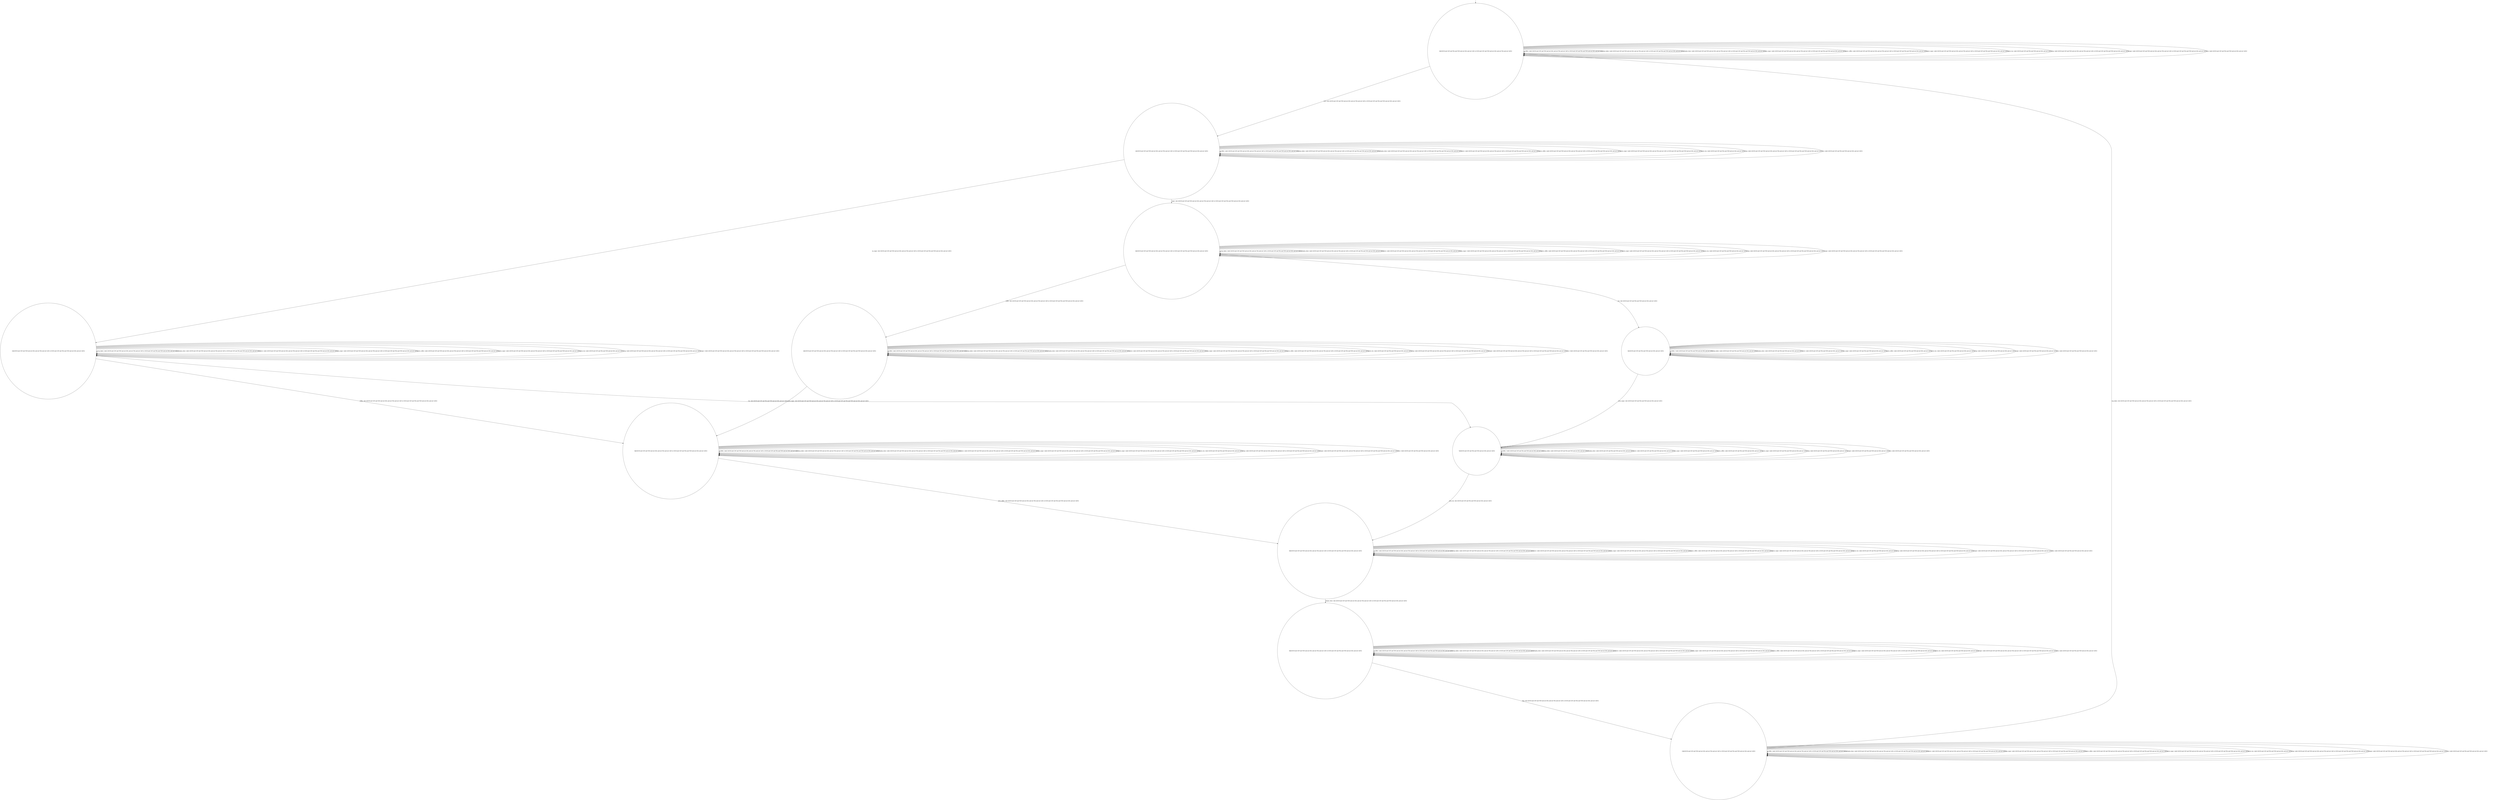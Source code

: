 digraph g {
	edge [lblstyle="above, sloped"];
	s0 [shape="circle" label="0@[((EUR and COF and TEA and TON and not DOL and not CAP) or (EUR and COF and TON and not DOL and not TEA and not CAP))]"];
	s1 [shape="circle" label="1@[((EUR and COF and TON and not DOL and not TEA and not CAP) or (EUR and COF and TEA and TON and not DOL and not CAP))]"];
	s2 [shape="circle" label="2@[((EUR and COF and TON and not DOL and not TEA and not CAP) or (EUR and COF and TEA and TON and not DOL and not CAP))]"];
	s3 [shape="circle" label="3@[((EUR and COF and TON and not DOL and not TEA and not CAP) or (EUR and COF and TEA and TON and not DOL and not CAP))]"];
	s4 [shape="circle" label="4@[((EUR and COF and TON and not DOL and not TEA and not CAP) or (EUR and COF and TEA and TON and not DOL and not CAP))]"];
	s5 [shape="circle" label="5@[((EUR and COF and TEA and TON and not DOL and not CAP))]"];
	s6 [shape="circle" label="6@[((EUR and COF and TON and not DOL and not TEA and not CAP) or (EUR and COF and TEA and TON and not DOL and not CAP))]"];
	s7 [shape="circle" label="7@[((EUR and COF and TEA and TON and not DOL and not CAP))]"];
	s8 [shape="circle" label="8@[((EUR and COF and TON and not DOL and not TEA and not CAP) or (EUR and COF and TEA and TON and not DOL and not CAP))]"];
	s9 [shape="circle" label="9@[((EUR and COF and TON and not DOL and not TEA and not CAP) or (EUR and COF and TEA and TON and not DOL and not CAP))]"];
	s10 [shape="circle" label="10@[((EUR and COF and TON and not DOL and not TEA and not CAP) or (EUR and COF and TEA and TON and not DOL and not CAP))]"];
	s0 -> s0 [label="coffee / nok() [((EUR and COF and TON and not DOL and not TEA and not CAP) or (EUR and COF and TEA and TON and not DOL and not CAP))]"];
	s0 -> s0 [label="cup_taken / nok() [((EUR and COF and TON and not DOL and not TEA and not CAP) or (EUR and COF and TEA and TON and not DOL and not CAP))]"];
	s0 -> s0 [label="display_done / nok() [((EUR and COF and TON and not DOL and not TEA and not CAP) or (EUR and COF and TEA and TON and not DOL and not CAP))]"];
	s0 -> s1 [label="euro / ok() [((EUR and COF and TON and not DOL and not TEA and not CAP) or (EUR and COF and TEA and TON and not DOL and not CAP))]"];
	s0 -> s0 [label="no_sugar / nok() [((EUR and COF and TON and not DOL and not TEA and not CAP) or (EUR and COF and TEA and TON and not DOL and not CAP))]"];
	s0 -> s0 [label="pour_coffee / nok() [((EUR and COF and TON and not DOL and not TEA and not CAP) or (EUR and COF and TEA and TON and not DOL and not CAP))]"];
	s0 -> s0 [label="pour_sugar / nok() [((EUR and COF and TON and not DOL and not TEA and not CAP) or (EUR and COF and TEA and TON and not DOL and not CAP))]"];
	s0 -> s0 [label="pour_tea / nok() [((EUR and COF and TEA and TON and not DOL and not CAP))]"];
	s0 -> s0 [label="ring / nok() [((EUR and COF and TON and not DOL and not TEA and not CAP) or (EUR and COF and TEA and TON and not DOL and not CAP))]"];
	s0 -> s0 [label="sugar / nok() [((EUR and COF and TON and not DOL and not TEA and not CAP) or (EUR and COF and TEA and TON and not DOL and not CAP))]"];
	s0 -> s0 [label="tea / nok() [((EUR and COF and TEA and TON and not DOL and not CAP))]"];
	s1 -> s1 [label="coffee / nok() [((EUR and COF and TON and not DOL and not TEA and not CAP) or (EUR and COF and TEA and TON and not DOL and not CAP))]"];
	s1 -> s1 [label="cup_taken / nok() [((EUR and COF and TON and not DOL and not TEA and not CAP) or (EUR and COF and TEA and TON and not DOL and not CAP))]"];
	s1 -> s1 [label="display_done / nok() [((EUR and COF and TON and not DOL and not TEA and not CAP) or (EUR and COF and TEA and TON and not DOL and not CAP))]"];
	s1 -> s1 [label="euro / nok() [((EUR and COF and TON and not DOL and not TEA and not CAP) or (EUR and COF and TEA and TON and not DOL and not CAP))]"];
	s1 -> s2 [label="no_sugar / ok() [((EUR and COF and TON and not DOL and not TEA and not CAP) or (EUR and COF and TEA and TON and not DOL and not CAP))]"];
	s1 -> s1 [label="pour_coffee / nok() [((EUR and COF and TON and not DOL and not TEA and not CAP) or (EUR and COF and TEA and TON and not DOL and not CAP))]"];
	s1 -> s1 [label="pour_sugar / nok() [((EUR and COF and TON and not DOL and not TEA and not CAP) or (EUR and COF and TEA and TON and not DOL and not CAP))]"];
	s1 -> s1 [label="pour_tea / nok() [((EUR and COF and TEA and TON and not DOL and not CAP))]"];
	s1 -> s1 [label="ring / nok() [((EUR and COF and TON and not DOL and not TEA and not CAP) or (EUR and COF and TEA and TON and not DOL and not CAP))]"];
	s1 -> s3 [label="sugar / ok() [((EUR and COF and TON and not DOL and not TEA and not CAP) or (EUR and COF and TEA and TON and not DOL and not CAP))]"];
	s1 -> s1 [label="tea / nok() [((EUR and COF and TEA and TON and not DOL and not CAP))]"];
	s2 -> s6 [label="coffee / ok() [((EUR and COF and TON and not DOL and not TEA and not CAP) or (EUR and COF and TEA and TON and not DOL and not CAP))]"];
	s2 -> s2 [label="cup_taken / nok() [((EUR and COF and TON and not DOL and not TEA and not CAP) or (EUR and COF and TEA and TON and not DOL and not CAP))]"];
	s2 -> s2 [label="display_done / nok() [((EUR and COF and TON and not DOL and not TEA and not CAP) or (EUR and COF and TEA and TON and not DOL and not CAP))]"];
	s2 -> s2 [label="euro / nok() [((EUR and COF and TON and not DOL and not TEA and not CAP) or (EUR and COF and TEA and TON and not DOL and not CAP))]"];
	s2 -> s2 [label="no_sugar / nok() [((EUR and COF and TON and not DOL and not TEA and not CAP) or (EUR and COF and TEA and TON and not DOL and not CAP))]"];
	s2 -> s2 [label="pour_coffee / nok() [((EUR and COF and TON and not DOL and not TEA and not CAP) or (EUR and COF and TEA and TON and not DOL and not CAP))]"];
	s2 -> s2 [label="pour_sugar / nok() [((EUR and COF and TON and not DOL and not TEA and not CAP) or (EUR and COF and TEA and TON and not DOL and not CAP))]"];
	s2 -> s2 [label="pour_tea / nok() [((EUR and COF and TEA and TON and not DOL and not CAP))]"];
	s2 -> s2 [label="ring / nok() [((EUR and COF and TON and not DOL and not TEA and not CAP) or (EUR and COF and TEA and TON and not DOL and not CAP))]"];
	s2 -> s2 [label="sugar / void() [((EUR and COF and TON and not DOL and not TEA and not CAP) or (EUR and COF and TEA and TON and not DOL and not CAP))]"];
	s2 -> s7 [label="tea / ok() [((EUR and COF and TEA and TON and not DOL and not CAP))]"];
	s3 -> s4 [label="coffee / ok() [((EUR and COF and TON and not DOL and not TEA and not CAP) or (EUR and COF and TEA and TON and not DOL and not CAP))]"];
	s3 -> s3 [label="cup_taken / nok() [((EUR and COF and TON and not DOL and not TEA and not CAP) or (EUR and COF and TEA and TON and not DOL and not CAP))]"];
	s3 -> s3 [label="display_done / nok() [((EUR and COF and TON and not DOL and not TEA and not CAP) or (EUR and COF and TEA and TON and not DOL and not CAP))]"];
	s3 -> s3 [label="euro / nok() [((EUR and COF and TON and not DOL and not TEA and not CAP) or (EUR and COF and TEA and TON and not DOL and not CAP))]"];
	s3 -> s3 [label="no_sugar / void() [((EUR and COF and TON and not DOL and not TEA and not CAP) or (EUR and COF and TEA and TON and not DOL and not CAP))]"];
	s3 -> s3 [label="pour_coffee / nok() [((EUR and COF and TON and not DOL and not TEA and not CAP) or (EUR and COF and TEA and TON and not DOL and not CAP))]"];
	s3 -> s3 [label="pour_sugar / nok() [((EUR and COF and TON and not DOL and not TEA and not CAP) or (EUR and COF and TEA and TON and not DOL and not CAP))]"];
	s3 -> s3 [label="pour_tea / nok() [((EUR and COF and TEA and TON and not DOL and not CAP))]"];
	s3 -> s3 [label="ring / nok() [((EUR and COF and TON and not DOL and not TEA and not CAP) or (EUR and COF and TEA and TON and not DOL and not CAP))]"];
	s3 -> s3 [label="sugar / nok() [((EUR and COF and TON and not DOL and not TEA and not CAP) or (EUR and COF and TEA and TON and not DOL and not CAP))]"];
	s3 -> s5 [label="tea / ok() [((EUR and COF and TEA and TON and not DOL and not CAP))]"];
	s4 -> s4 [label="coffee / nok() [((EUR and COF and TON and not DOL and not TEA and not CAP) or (EUR and COF and TEA and TON and not DOL and not CAP))]"];
	s4 -> s4 [label="cup_taken / nok() [((EUR and COF and TON and not DOL and not TEA and not CAP) or (EUR and COF and TEA and TON and not DOL and not CAP))]"];
	s4 -> s4 [label="display_done / nok() [((EUR and COF and TON and not DOL and not TEA and not CAP) or (EUR and COF and TEA and TON and not DOL and not CAP))]"];
	s4 -> s4 [label="euro / nok() [((EUR and COF and TON and not DOL and not TEA and not CAP) or (EUR and COF and TEA and TON and not DOL and not CAP))]"];
	s4 -> s4 [label="no_sugar / nok() [((EUR and COF and TON and not DOL and not TEA and not CAP) or (EUR and COF and TEA and TON and not DOL and not CAP))]"];
	s4 -> s4 [label="pour_coffee / nok() [((EUR and COF and TON and not DOL and not TEA and not CAP) or (EUR and COF and TEA and TON and not DOL and not CAP))]"];
	s4 -> s6 [label="pour_sugar / ok() [((EUR and COF and TON and not DOL and not TEA and not CAP) or (EUR and COF and TEA and TON and not DOL and not CAP))]"];
	s4 -> s4 [label="pour_tea / nok() [((EUR and COF and TEA and TON and not DOL and not CAP))]"];
	s4 -> s4 [label="ring / nok() [((EUR and COF and TON and not DOL and not TEA and not CAP) or (EUR and COF and TEA and TON and not DOL and not CAP))]"];
	s4 -> s4 [label="sugar / nok() [((EUR and COF and TON and not DOL and not TEA and not CAP) or (EUR and COF and TEA and TON and not DOL and not CAP))]"];
	s4 -> s4 [label="tea / void() [((EUR and COF and TEA and TON and not DOL and not CAP))]"];
	s5 -> s5 [label="coffee / void() [((EUR and COF and TEA and TON and not DOL and not CAP))]"];
	s5 -> s5 [label="cup_taken / nok() [((EUR and COF and TEA and TON and not DOL and not CAP))]"];
	s5 -> s5 [label="display_done / nok() [((EUR and COF and TEA and TON and not DOL and not CAP))]"];
	s5 -> s5 [label="euro / nok() [((EUR and COF and TEA and TON and not DOL and not CAP))]"];
	s5 -> s5 [label="no_sugar / nok() [((EUR and COF and TEA and TON and not DOL and not CAP))]"];
	s5 -> s5 [label="pour_coffee / nok() [((EUR and COF and TEA and TON and not DOL and not CAP))]"];
	s5 -> s7 [label="pour_sugar / ok() [((EUR and COF and TEA and TON and not DOL and not CAP))]"];
	s5 -> s5 [label="pour_tea / nok() [((EUR and COF and TEA and TON and not DOL and not CAP))]"];
	s5 -> s5 [label="ring / nok() [((EUR and COF and TEA and TON and not DOL and not CAP))]"];
	s5 -> s5 [label="sugar / nok() [((EUR and COF and TEA and TON and not DOL and not CAP))]"];
	s5 -> s5 [label="tea / nok() [((EUR and COF and TEA and TON and not DOL and not CAP))]"];
	s6 -> s6 [label="coffee / nok() [((EUR and COF and TON and not DOL and not TEA and not CAP) or (EUR and COF and TEA and TON and not DOL and not CAP))]"];
	s6 -> s6 [label="cup_taken / nok() [((EUR and COF and TON and not DOL and not TEA and not CAP) or (EUR and COF and TEA and TON and not DOL and not CAP))]"];
	s6 -> s6 [label="display_done / nok() [((EUR and COF and TON and not DOL and not TEA and not CAP) or (EUR and COF and TEA and TON and not DOL and not CAP))]"];
	s6 -> s6 [label="euro / nok() [((EUR and COF and TON and not DOL and not TEA and not CAP) or (EUR and COF and TEA and TON and not DOL and not CAP))]"];
	s6 -> s6 [label="no_sugar / nok() [((EUR and COF and TON and not DOL and not TEA and not CAP) or (EUR and COF and TEA and TON and not DOL and not CAP))]"];
	s6 -> s8 [label="pour_coffee / ok() [((EUR and COF and TON and not DOL and not TEA and not CAP) or (EUR and COF and TEA and TON and not DOL and not CAP))]"];
	s6 -> s6 [label="pour_sugar / nok() [((EUR and COF and TON and not DOL and not TEA and not CAP) or (EUR and COF and TEA and TON and not DOL and not CAP))]"];
	s6 -> s6 [label="pour_tea / nok() [((EUR and COF and TEA and TON and not DOL and not CAP))]"];
	s6 -> s6 [label="ring / nok() [((EUR and COF and TON and not DOL and not TEA and not CAP) or (EUR and COF and TEA and TON and not DOL and not CAP))]"];
	s6 -> s6 [label="sugar / nok() [((EUR and COF and TON and not DOL and not TEA and not CAP) or (EUR and COF and TEA and TON and not DOL and not CAP))]"];
	s6 -> s6 [label="tea / void() [((EUR and COF and TEA and TON and not DOL and not CAP))]"];
	s7 -> s7 [label="coffee / void() [((EUR and COF and TEA and TON and not DOL and not CAP))]"];
	s7 -> s7 [label="cup_taken / nok() [((EUR and COF and TEA and TON and not DOL and not CAP))]"];
	s7 -> s7 [label="display_done / nok() [((EUR and COF and TEA and TON and not DOL and not CAP))]"];
	s7 -> s7 [label="euro / nok() [((EUR and COF and TEA and TON and not DOL and not CAP))]"];
	s7 -> s7 [label="no_sugar / nok() [((EUR and COF and TEA and TON and not DOL and not CAP))]"];
	s7 -> s7 [label="pour_coffee / nok() [((EUR and COF and TEA and TON and not DOL and not CAP))]"];
	s7 -> s7 [label="pour_sugar / nok() [((EUR and COF and TEA and TON and not DOL and not CAP))]"];
	s7 -> s8 [label="pour_tea / ok() [((EUR and COF and TEA and TON and not DOL and not CAP))]"];
	s7 -> s7 [label="ring / nok() [((EUR and COF and TEA and TON and not DOL and not CAP))]"];
	s7 -> s7 [label="sugar / nok() [((EUR and COF and TEA and TON and not DOL and not CAP))]"];
	s7 -> s7 [label="tea / nok() [((EUR and COF and TEA and TON and not DOL and not CAP))]"];
	s8 -> s8 [label="coffee / nok() [((EUR and COF and TON and not DOL and not TEA and not CAP) or (EUR and COF and TEA and TON and not DOL and not CAP))]"];
	s8 -> s8 [label="cup_taken / nok() [((EUR and COF and TON and not DOL and not TEA and not CAP) or (EUR and COF and TEA and TON and not DOL and not CAP))]"];
	s8 -> s9 [label="display_done / ok() [((EUR and COF and TON and not DOL and not TEA and not CAP) or (EUR and COF and TEA and TON and not DOL and not CAP))]"];
	s8 -> s8 [label="euro / nok() [((EUR and COF and TON and not DOL and not TEA and not CAP) or (EUR and COF and TEA and TON and not DOL and not CAP))]"];
	s8 -> s8 [label="no_sugar / nok() [((EUR and COF and TON and not DOL and not TEA and not CAP) or (EUR and COF and TEA and TON and not DOL and not CAP))]"];
	s8 -> s8 [label="pour_coffee / nok() [((EUR and COF and TON and not DOL and not TEA and not CAP) or (EUR and COF and TEA and TON and not DOL and not CAP))]"];
	s8 -> s8 [label="pour_sugar / nok() [((EUR and COF and TON and not DOL and not TEA and not CAP) or (EUR and COF and TEA and TON and not DOL and not CAP))]"];
	s8 -> s8 [label="pour_tea / nok() [((EUR and COF and TEA and TON and not DOL and not CAP))]"];
	s8 -> s8 [label="ring / nok() [((EUR and COF and TON and not DOL and not TEA and not CAP) or (EUR and COF and TEA and TON and not DOL and not CAP))]"];
	s8 -> s8 [label="sugar / nok() [((EUR and COF and TON and not DOL and not TEA and not CAP) or (EUR and COF and TEA and TON and not DOL and not CAP))]"];
	s8 -> s8 [label="tea / nok() [((EUR and COF and TEA and TON and not DOL and not CAP))]"];
	s9 -> s9 [label="coffee / nok() [((EUR and COF and TON and not DOL and not TEA and not CAP) or (EUR and COF and TEA and TON and not DOL and not CAP))]"];
	s9 -> s9 [label="cup_taken / nok() [((EUR and COF and TON and not DOL and not TEA and not CAP) or (EUR and COF and TEA and TON and not DOL and not CAP))]"];
	s9 -> s9 [label="display_done / nok() [((EUR and COF and TON and not DOL and not TEA and not CAP) or (EUR and COF and TEA and TON and not DOL and not CAP))]"];
	s9 -> s9 [label="euro / nok() [((EUR and COF and TON and not DOL and not TEA and not CAP) or (EUR and COF and TEA and TON and not DOL and not CAP))]"];
	s9 -> s9 [label="no_sugar / nok() [((EUR and COF and TON and not DOL and not TEA and not CAP) or (EUR and COF and TEA and TON and not DOL and not CAP))]"];
	s9 -> s9 [label="pour_coffee / nok() [((EUR and COF and TON and not DOL and not TEA and not CAP) or (EUR and COF and TEA and TON and not DOL and not CAP))]"];
	s9 -> s9 [label="pour_sugar / nok() [((EUR and COF and TON and not DOL and not TEA and not CAP) or (EUR and COF and TEA and TON and not DOL and not CAP))]"];
	s9 -> s9 [label="pour_tea / nok() [((EUR and COF and TEA and TON and not DOL and not CAP))]"];
	s9 -> s10 [label="ring / ok() [((EUR and COF and TON and not DOL and not TEA and not CAP) or (EUR and COF and TEA and TON and not DOL and not CAP))]"];
	s9 -> s9 [label="sugar / nok() [((EUR and COF and TON and not DOL and not TEA and not CAP) or (EUR and COF and TEA and TON and not DOL and not CAP))]"];
	s9 -> s9 [label="tea / nok() [((EUR and COF and TEA and TON and not DOL and not CAP))]"];
	s10 -> s10 [label="coffee / nok() [((EUR and COF and TON and not DOL and not TEA and not CAP) or (EUR and COF and TEA and TON and not DOL and not CAP))]"];
	s10 -> s0 [label="cup_taken / ok() [((EUR and COF and TON and not DOL and not TEA and not CAP) or (EUR and COF and TEA and TON and not DOL and not CAP))]"];
	s10 -> s10 [label="display_done / nok() [((EUR and COF and TON and not DOL and not TEA and not CAP) or (EUR and COF and TEA and TON and not DOL and not CAP))]"];
	s10 -> s10 [label="euro / nok() [((EUR and COF and TON and not DOL and not TEA and not CAP) or (EUR and COF and TEA and TON and not DOL and not CAP))]"];
	s10 -> s10 [label="no_sugar / nok() [((EUR and COF and TON and not DOL and not TEA and not CAP) or (EUR and COF and TEA and TON and not DOL and not CAP))]"];
	s10 -> s10 [label="pour_coffee / nok() [((EUR and COF and TON and not DOL and not TEA and not CAP) or (EUR and COF and TEA and TON and not DOL and not CAP))]"];
	s10 -> s10 [label="pour_sugar / nok() [((EUR and COF and TON and not DOL and not TEA and not CAP) or (EUR and COF and TEA and TON and not DOL and not CAP))]"];
	s10 -> s10 [label="pour_tea / nok() [((EUR and COF and TEA and TON and not DOL and not CAP))]"];
	s10 -> s10 [label="ring / nok() [((EUR and COF and TON and not DOL and not TEA and not CAP) or (EUR and COF and TEA and TON and not DOL and not CAP))]"];
	s10 -> s10 [label="sugar / nok() [((EUR and COF and TON and not DOL and not TEA and not CAP) or (EUR and COF and TEA and TON and not DOL and not CAP))]"];
	s10 -> s10 [label="tea / nok() [((EUR and COF and TEA and TON and not DOL and not CAP))]"];
	__start0 [label="" shape="none" width="0" height="0"];
	__start0 -> s0;
}